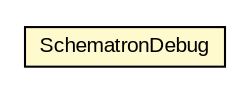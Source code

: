 #!/usr/local/bin/dot
#
# Class diagram 
# Generated by UMLGraph version 5.1 (http://www.umlgraph.org/)
#

digraph G {
	edge [fontname="arial",fontsize=10,labelfontname="arial",labelfontsize=10];
	node [fontname="arial",fontsize=10,shape=plaintext];
	nodesep=0.25;
	ranksep=0.5;
	// com.helger.schematron.SchematronDebug
	c3220 [label=<<table title="com.helger.schematron.SchematronDebug" border="0" cellborder="1" cellspacing="0" cellpadding="2" port="p" bgcolor="lemonChiffon" href="./SchematronDebug.html">
		<tr><td><table border="0" cellspacing="0" cellpadding="1">
<tr><td align="center" balign="center"> SchematronDebug </td></tr>
		</table></td></tr>
		</table>>, fontname="arial", fontcolor="black", fontsize=10.0];
}


